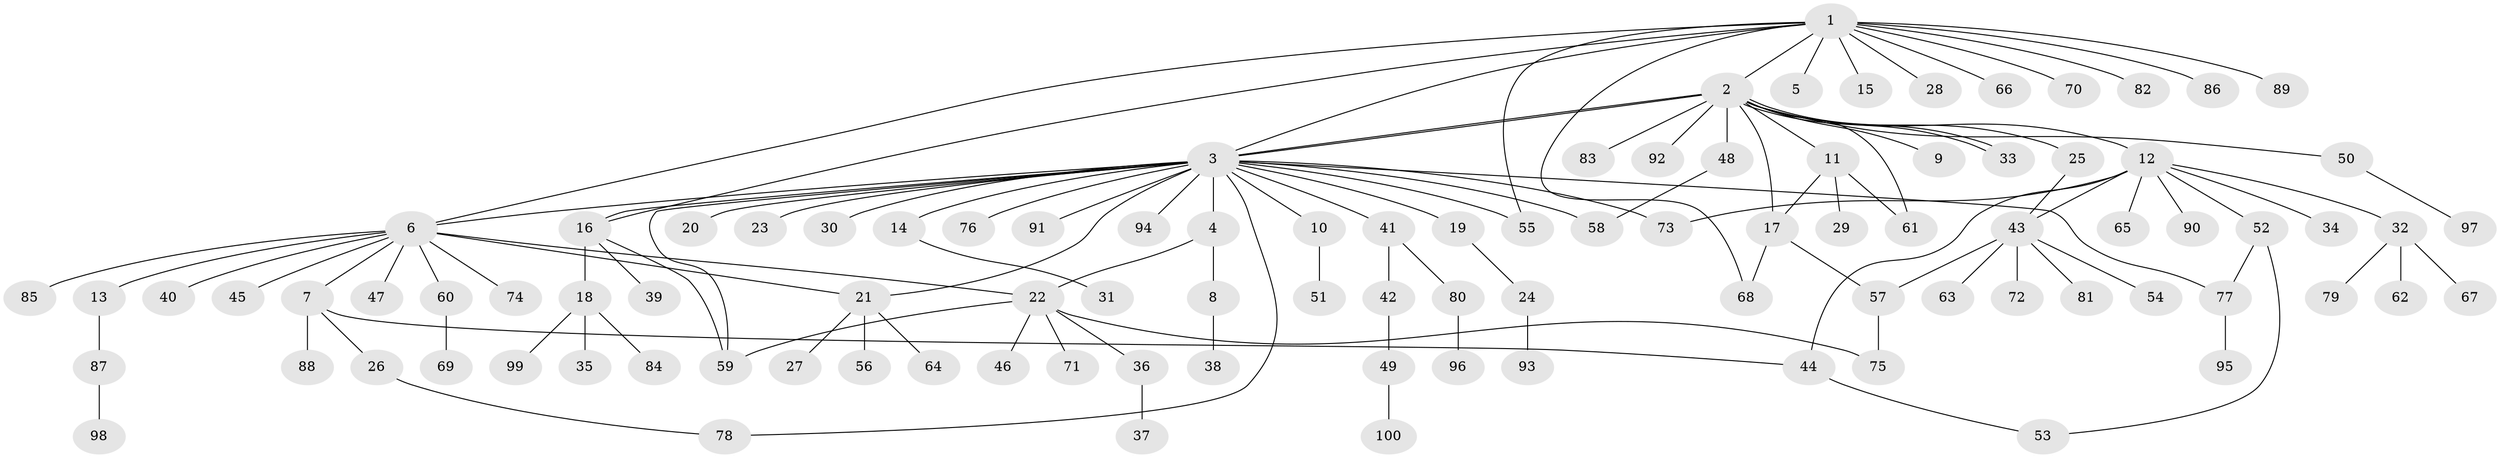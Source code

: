 // Generated by graph-tools (version 1.1) at 2025/38/02/21/25 10:38:54]
// undirected, 100 vertices, 121 edges
graph export_dot {
graph [start="1"]
  node [color=gray90,style=filled];
  1;
  2;
  3;
  4;
  5;
  6;
  7;
  8;
  9;
  10;
  11;
  12;
  13;
  14;
  15;
  16;
  17;
  18;
  19;
  20;
  21;
  22;
  23;
  24;
  25;
  26;
  27;
  28;
  29;
  30;
  31;
  32;
  33;
  34;
  35;
  36;
  37;
  38;
  39;
  40;
  41;
  42;
  43;
  44;
  45;
  46;
  47;
  48;
  49;
  50;
  51;
  52;
  53;
  54;
  55;
  56;
  57;
  58;
  59;
  60;
  61;
  62;
  63;
  64;
  65;
  66;
  67;
  68;
  69;
  70;
  71;
  72;
  73;
  74;
  75;
  76;
  77;
  78;
  79;
  80;
  81;
  82;
  83;
  84;
  85;
  86;
  87;
  88;
  89;
  90;
  91;
  92;
  93;
  94;
  95;
  96;
  97;
  98;
  99;
  100;
  1 -- 2;
  1 -- 3;
  1 -- 5;
  1 -- 6;
  1 -- 15;
  1 -- 16;
  1 -- 28;
  1 -- 55;
  1 -- 66;
  1 -- 68;
  1 -- 70;
  1 -- 82;
  1 -- 86;
  1 -- 89;
  2 -- 3;
  2 -- 3;
  2 -- 9;
  2 -- 11;
  2 -- 12;
  2 -- 17;
  2 -- 25;
  2 -- 33;
  2 -- 33;
  2 -- 48;
  2 -- 50;
  2 -- 61;
  2 -- 83;
  2 -- 92;
  3 -- 4;
  3 -- 6;
  3 -- 10;
  3 -- 14;
  3 -- 16;
  3 -- 19;
  3 -- 20;
  3 -- 21;
  3 -- 23;
  3 -- 30;
  3 -- 41;
  3 -- 55;
  3 -- 58;
  3 -- 59;
  3 -- 73;
  3 -- 76;
  3 -- 77;
  3 -- 78;
  3 -- 91;
  3 -- 94;
  4 -- 8;
  4 -- 22;
  6 -- 7;
  6 -- 13;
  6 -- 21;
  6 -- 22;
  6 -- 40;
  6 -- 45;
  6 -- 47;
  6 -- 60;
  6 -- 74;
  6 -- 85;
  7 -- 26;
  7 -- 44;
  7 -- 88;
  8 -- 38;
  10 -- 51;
  11 -- 17;
  11 -- 29;
  11 -- 61;
  12 -- 32;
  12 -- 34;
  12 -- 43;
  12 -- 44;
  12 -- 52;
  12 -- 65;
  12 -- 73;
  12 -- 90;
  13 -- 87;
  14 -- 31;
  16 -- 18;
  16 -- 39;
  16 -- 59;
  17 -- 57;
  17 -- 68;
  18 -- 35;
  18 -- 84;
  18 -- 99;
  19 -- 24;
  21 -- 27;
  21 -- 56;
  21 -- 64;
  22 -- 36;
  22 -- 46;
  22 -- 59;
  22 -- 71;
  22 -- 75;
  24 -- 93;
  25 -- 43;
  26 -- 78;
  32 -- 62;
  32 -- 67;
  32 -- 79;
  36 -- 37;
  41 -- 42;
  41 -- 80;
  42 -- 49;
  43 -- 54;
  43 -- 57;
  43 -- 63;
  43 -- 72;
  43 -- 81;
  44 -- 53;
  48 -- 58;
  49 -- 100;
  50 -- 97;
  52 -- 53;
  52 -- 77;
  57 -- 75;
  60 -- 69;
  77 -- 95;
  80 -- 96;
  87 -- 98;
}

